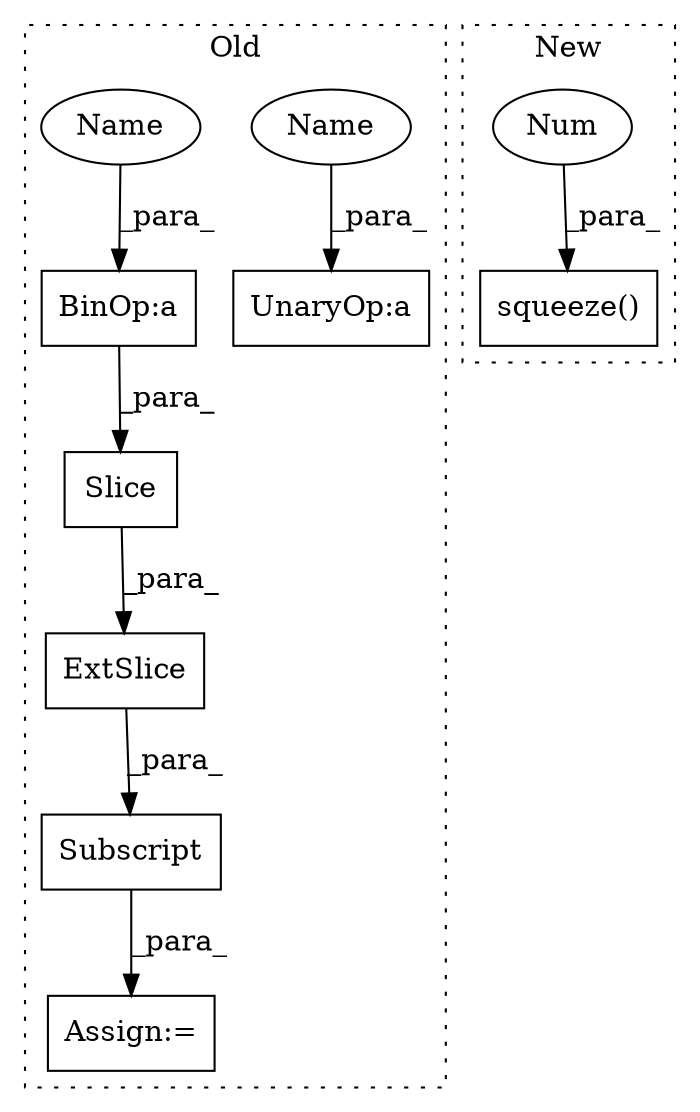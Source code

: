digraph G {
subgraph cluster0 {
1 [label="Slice" a="80" s="1149" l="1" shape="box"];
3 [label="Subscript" a="63" s="1127,0" l="25,0" shape="box"];
4 [label="ExtSlice" a="85" s="1127" l="6" shape="box"];
6 [label="BinOp:a" a="82" s="1105" l="3" shape="box"];
7 [label="UnaryOp:a" a="61" s="1596" l="2" shape="box"];
8 [label="Assign:=" a="68" s="1124" l="3" shape="box"];
9 [label="Name" a="87" s="1597" l="1" shape="ellipse"];
10 [label="Name" a="87" s="1108" l="1" shape="ellipse"];
label = "Old";
style="dotted";
}
subgraph cluster1 {
2 [label="squeeze()" a="75" s="863,875" l="10,1" shape="box"];
5 [label="Num" a="76" s="873" l="2" shape="ellipse"];
label = "New";
style="dotted";
}
1 -> 4 [label="_para_"];
3 -> 8 [label="_para_"];
4 -> 3 [label="_para_"];
5 -> 2 [label="_para_"];
6 -> 1 [label="_para_"];
9 -> 7 [label="_para_"];
10 -> 6 [label="_para_"];
}